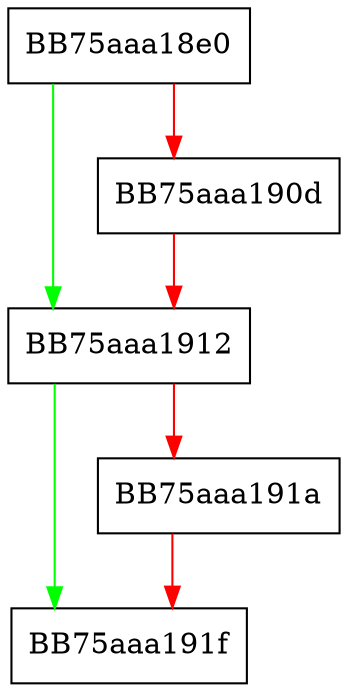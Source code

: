 digraph RpfAPI_UfsSetMetadataBool {
  node [shape="box"];
  graph [splines=ortho];
  BB75aaa18e0 -> BB75aaa1912 [color="green"];
  BB75aaa18e0 -> BB75aaa190d [color="red"];
  BB75aaa190d -> BB75aaa1912 [color="red"];
  BB75aaa1912 -> BB75aaa191f [color="green"];
  BB75aaa1912 -> BB75aaa191a [color="red"];
  BB75aaa191a -> BB75aaa191f [color="red"];
}